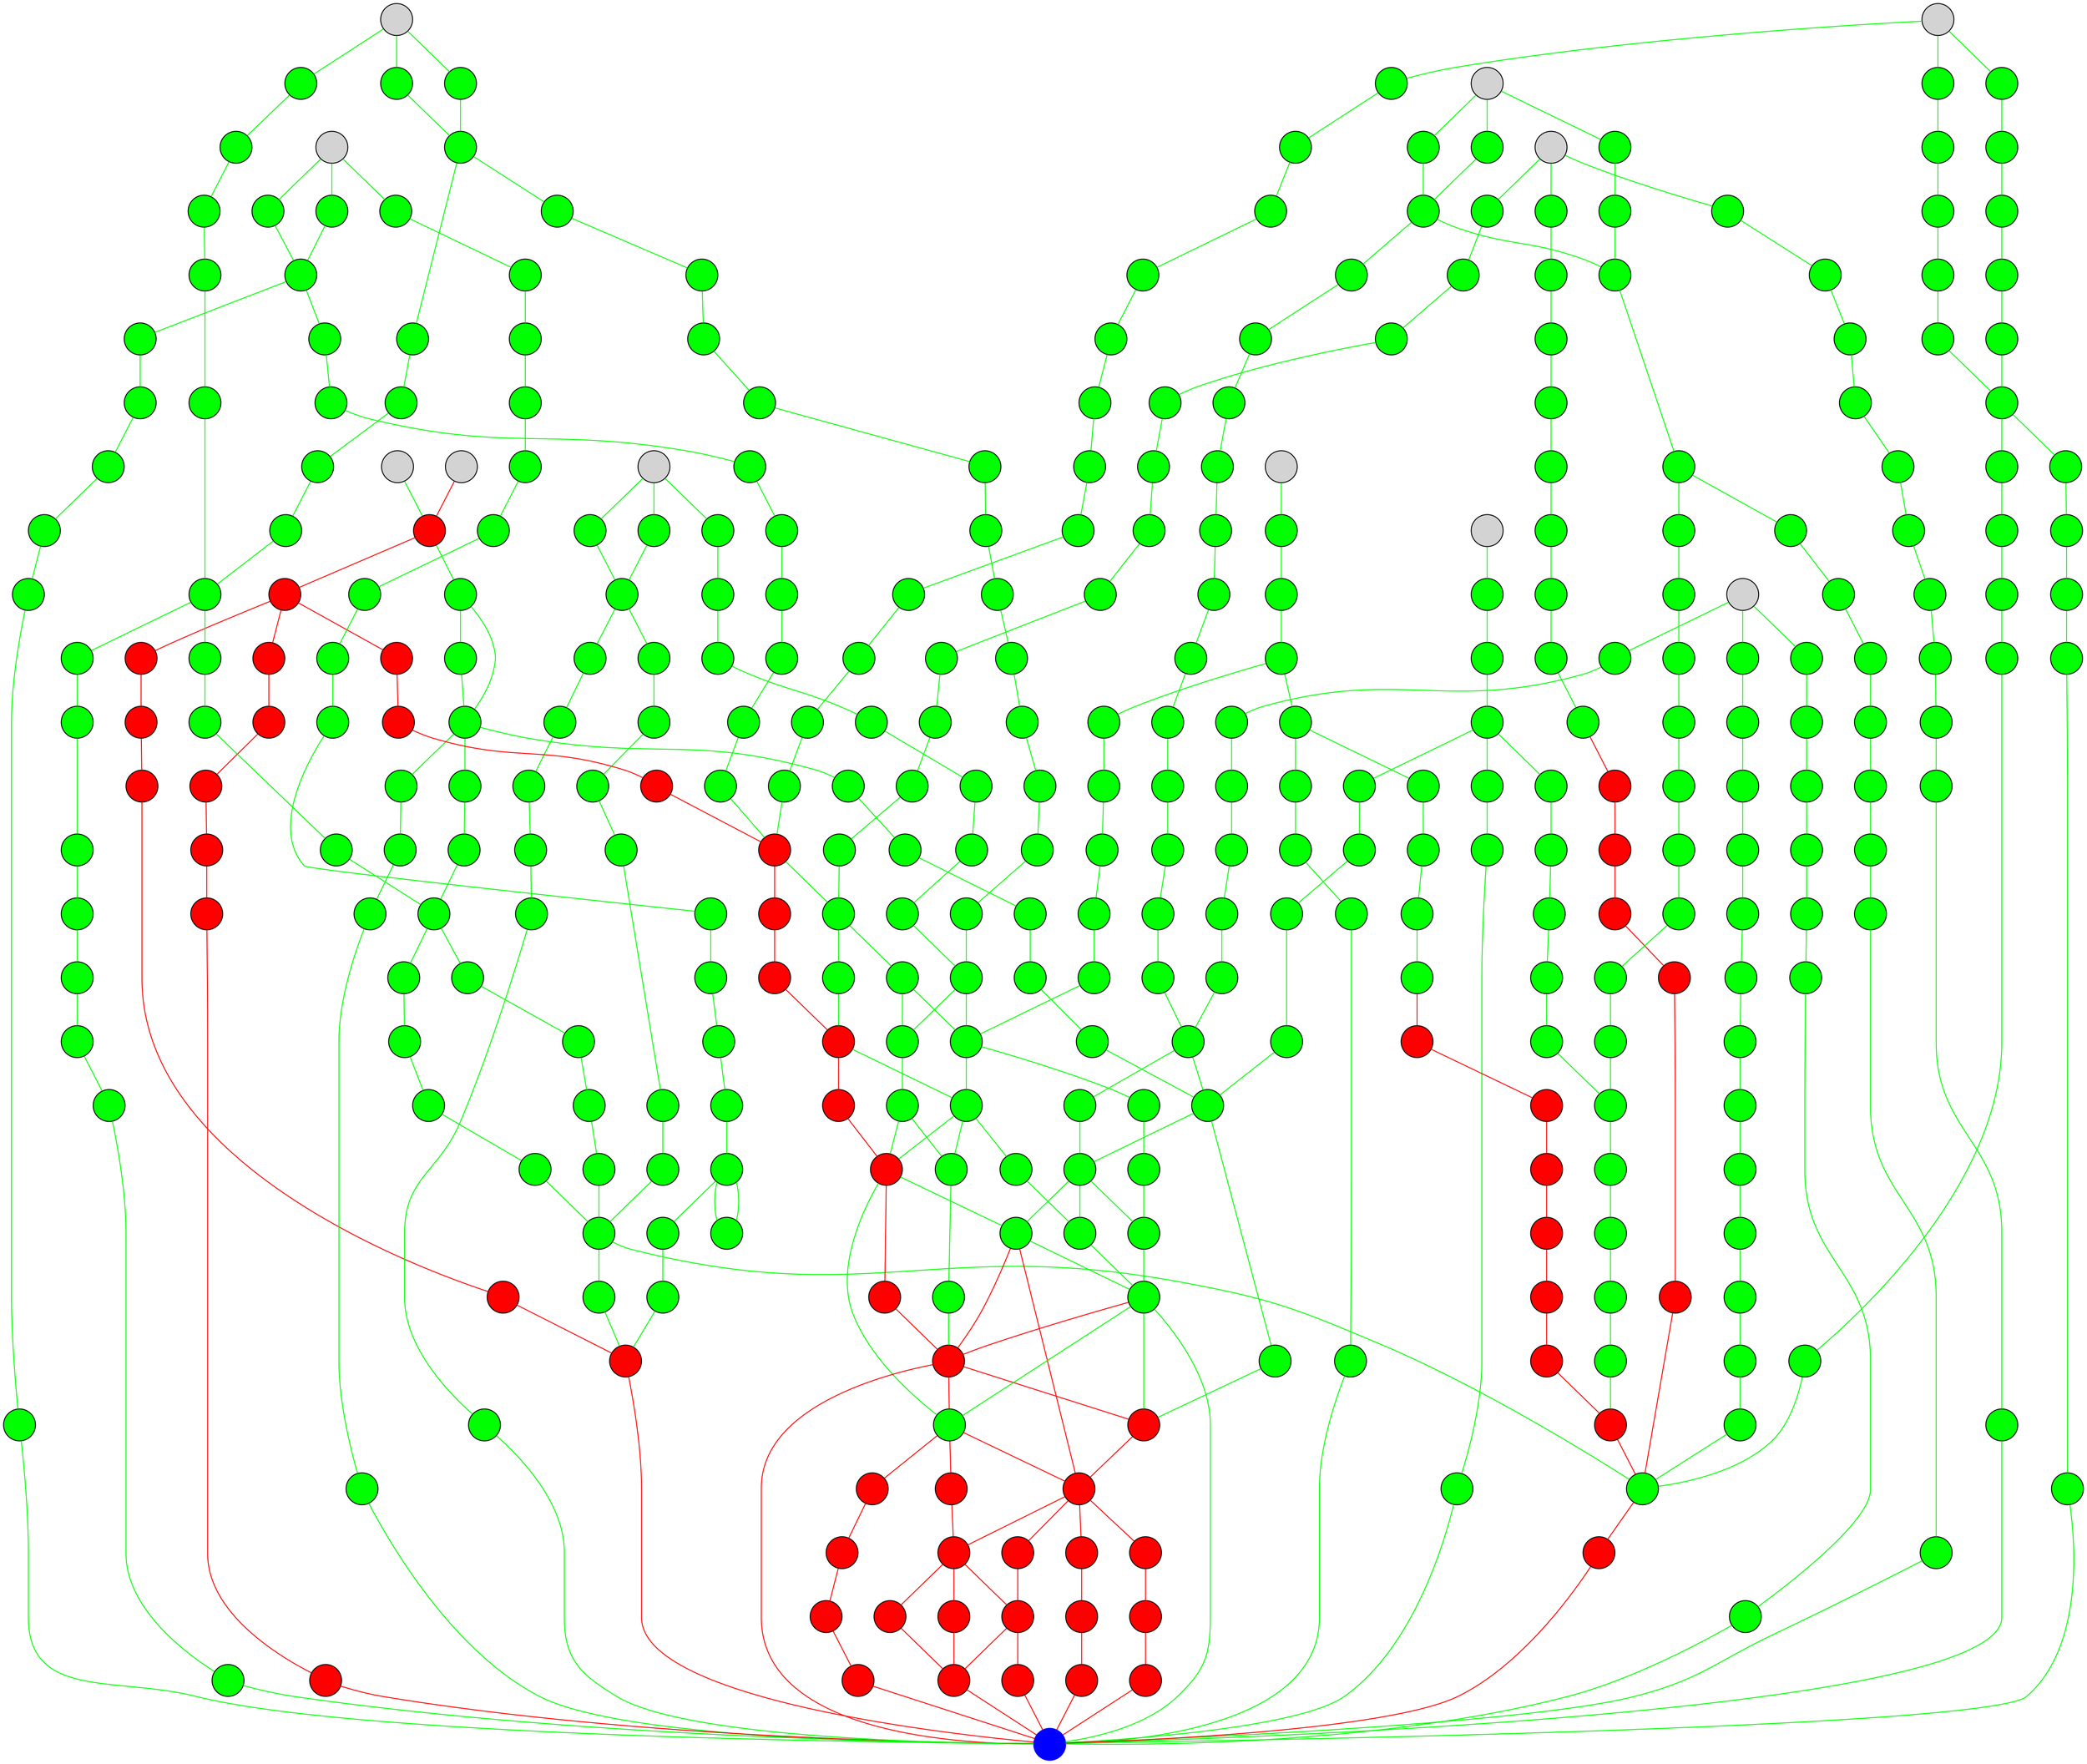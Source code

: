 // A sample graph
graph {
	graph [nodesep=0.5 overlap=true rank="same; karen; us-west-1; ian; ap-northeast-1; dynee; sa-east-1; us-east-1; eu-west-2; psanja; af-south-1; me-south-1;" ranksep=0.5 ratio=auto]
	karen [label="" shape=circle style=filled]
	"192.168.3.1" [label="" shape=circle style=filled fillcolor=green]
	karen -- "192.168.3.1" [color=green]
	"221.110.229.185" [label="" shape=circle style=filled fillcolor=green]
	"192.168.3.1" -- "221.110.229.185" [color=green]
	"221.110.229.229" [label="" shape=circle style=filled fillcolor=green]
	"221.110.229.185" -- "221.110.229.229" [color=green]
	"221.111.202.82" [label="" shape=circle style=filled fillcolor=green]
	"221.110.229.229" -- "221.111.202.82" [color=green]
	"129.134.55.155" [label="" shape=circle style=filled fillcolor=green]
	"221.111.202.82" -- "129.134.55.155" [color=green]
	"173.252.67.9" [label="" shape=circle style=filled fillcolor=green]
	"129.134.55.155" -- "173.252.67.9" [color=green]
	"60.248.34.85" [label="" shape=circle style=filled color=blue]
	"173.252.67.9" -- "60.248.34.85" [color=green]
	ian [label="" shape=circle style=filled]
	"192.168.0.1" [label="" shape=circle style=filled fillcolor=red]
	ian -- "192.168.0.1" [color=red]
	"10.53.36.85" [label="" shape=circle style=filled fillcolor=red]
	"192.168.0.1" -- "10.53.36.85" [color=red]
	"82.23.161.89" [label="" shape=circle style=filled fillcolor=red]
	"10.53.36.85" -- "82.23.161.89" [color=red]
	"62.252.192.246" [label="" shape=circle style=filled fillcolor=red]
	"82.23.161.89" -- "62.252.192.246" [color=red]
	"212.250.14.162" [label="" shape=circle style=filled fillcolor=red]
	"62.252.192.246" -- "212.250.14.162" [color=red]
	"209.85.255.23" [label="" shape=circle style=filled fillcolor=red]
	"212.250.14.162" -- "209.85.255.23" [color=red]
	"172.253.68.217" [label="" shape=circle style=filled fillcolor=red]
	"209.85.255.23" -- "172.253.68.217" [color=red]
	"172.253.68.217" -- "60.248.34.85" [color=red]
	"us-west-1" [label="" shape=circle style=filled]
	"100.65.10.33" [label="" shape=circle style=filled fillcolor=green]
	"us-west-1" -- "100.65.10.33" [color=green]
	"205.251.230.119" [label="" shape=circle style=filled fillcolor=green]
	"100.65.10.33" -- "205.251.230.119" [color=green]
	"54.240.242.53" [label="" shape=circle style=filled fillcolor=green]
	"205.251.230.119" -- "54.240.242.53" [color=green]
	"52.95.216.171" [label="" shape=circle style=filled fillcolor=green]
	"54.240.242.53" -- "52.95.216.171" [color=green]
	"173.252.64.206" [label="" shape=circle style=filled fillcolor=green]
	"52.95.216.171" -- "173.252.64.206" [color=green]
	"157.240.48.19" [label="" shape=circle style=filled fillcolor=green]
	"173.252.64.206" -- "157.240.48.19" [color=green]
	"173.252.67.147" [label="" shape=circle style=filled fillcolor=green]
	"157.240.48.19" -- "173.252.67.147" [color=green]
	"173.252.67.147" -- "60.248.34.85" [color=green]
	psanja [label="" shape=circle style=filled]
	"192.168.1.1" [label="" shape=circle style=filled fillcolor=green]
	psanja -- "192.168.1.1" [color=green]
	"90.191.176.3" [label="" shape=circle style=filled fillcolor=green]
	"192.168.1.1" -- "90.191.176.3" [color=green]
	"194.126.123.0" [label="" shape=circle style=filled fillcolor=green]
	"90.191.176.3" -- "194.126.123.0" [color=green]
	"62.115.34.133" [label="" shape=circle style=filled fillcolor=green]
	"194.126.123.0" -- "62.115.34.133" [color=green]
	"62.115.136.198" [label="" shape=circle style=filled fillcolor=green]
	"62.115.34.133" -- "62.115.136.198" [color=green]
	"62.115.144.115" [label="" shape=circle style=filled fillcolor=green]
	"62.115.136.198" -- "62.115.144.115" [color=green]
	"129.134.38.127" [label="" shape=circle style=filled fillcolor=green]
	"62.115.144.115" -- "129.134.38.127" [color=green]
	"173.252.67.35" [label="" shape=circle style=filled fillcolor=green]
	"129.134.38.127" -- "173.252.67.35" [color=green]
	"173.252.67.35" -- "60.248.34.85" [color=green]
	dynee [label="" shape=circle style=filled]
	dynee -- "192.168.0.1" [color=green]
	"10.246.250.62" [label="" shape=circle style=filled fillcolor=green]
	"192.168.0.1" -- "10.246.250.62" [color=green]
	"195.229.4.94" [label="" shape=circle style=filled fillcolor=green]
	"10.246.250.62" -- "195.229.4.94" [color=green]
	"195.229.3.87" [label="" shape=circle style=filled fillcolor=green]
	"195.229.4.94" -- "195.229.3.87" [color=green]
	"157.240.68.58" [label="" shape=circle style=filled fillcolor=green]
	"195.229.3.87" -- "157.240.68.58" [color=green]
	"129.134.36.119" [label="" shape=circle style=filled fillcolor=green]
	"157.240.68.58" -- "129.134.36.119" [color=green]
	"157.240.39.75" [label="" shape=circle style=filled fillcolor=green]
	"129.134.36.119" -- "157.240.39.75" [color=green]
	"157.240.39.75" -- "60.248.34.85" [color=green]
	"eu-west-2" [label="" shape=circle style=filled]
	"100.65.11.225" [label="" shape=circle style=filled fillcolor=green]
	"eu-west-2" -- "100.65.11.225" [color=green]
	"52.94.33.15" [label="" shape=circle style=filled fillcolor=green]
	"100.65.11.225" -- "52.94.33.15" [color=green]
	"52.94.33.170" [label="" shape=circle style=filled fillcolor=green]
	"52.94.33.15" -- "52.94.33.170" [color=green]
	"52.94.34.11" [label="" shape=circle style=filled fillcolor=green]
	"52.94.33.170" -- "52.94.34.11" [color=green]
	"157.240.67.92" [label="" shape=circle style=filled fillcolor=green]
	"52.94.34.11" -- "157.240.67.92" [color=green]
	"129.134.44.192" [label="" shape=circle style=filled fillcolor=green]
	"157.240.67.92" -- "129.134.44.192" [color=green]
	"129.134.54.189" [label="" shape=circle style=filled fillcolor=green]
	"129.134.44.192" -- "129.134.54.189" [color=green]
	"173.252.67.227" [label="" shape=circle style=filled fillcolor=green]
	"129.134.54.189" -- "173.252.67.227" [color=green]
	"173.252.67.227" -- "60.248.34.85" [color=green]
	ian [label="" shape=circle style=filled]
	"62.252.128.137" [label="" shape=circle style=filled fillcolor=red]
	"10.53.36.85" -- "62.252.128.137" [color=red]
	"212.43.163.198" [label="" shape=circle style=filled fillcolor=red]
	"62.252.128.137" -- "212.43.163.198" [color=red]
	"213.104.85.238" [label="" shape=circle style=filled fillcolor=red]
	"212.43.163.198" -- "213.104.85.238" [color=red]
	"129.134.44.208" [label="" shape=circle style=filled fillcolor=red]
	"213.104.85.238" -- "129.134.44.208" [color=red]
	"129.134.45.49" [label="" shape=circle style=filled fillcolor=red]
	"129.134.44.208" -- "129.134.45.49" [color=red]
	"173.252.67.165" [label="" shape=circle style=filled fillcolor=red]
	"129.134.45.49" -- "173.252.67.165" [color=red]
	"173.252.67.165" -- "60.248.34.85" [color=red]
	"us-east-1" [label="" shape=circle style=filled]
	"100.65.10.11" [label="" shape=circle style=filled fillcolor=green]
	"us-east-1" -- "100.65.10.11" [color=green]
	"52.93.28.175" [label="" shape=circle style=filled fillcolor=green]
	"100.65.10.11" -- "52.93.28.175" [color=green]
	"100.100.28.40" [label="" shape=circle style=filled fillcolor=green]
	"52.93.28.175" -- "100.100.28.40" [color=green]
	"100.95.7.33" [label="" shape=circle style=filled fillcolor=green]
	"100.100.28.40" -- "100.95.7.33" [color=green]
	"100.100.4.32" [label="" shape=circle style=filled fillcolor=green]
	"100.95.7.33" -- "100.100.4.32" [color=green]
	"99.82.178.41" [label="" shape=circle style=filled fillcolor=green]
	"100.100.4.32" -- "99.82.178.41" [color=green]
	"157.240.43.127" [label="" shape=circle style=filled fillcolor=green]
	"99.82.178.41" -- "157.240.43.127" [color=green]
	"173.252.67.73" [label="" shape=circle style=filled fillcolor=green]
	"157.240.43.127" -- "173.252.67.73" [color=green]
	"173.252.67.73" -- "60.248.34.85" [color=green]
	"af-south-1" [label="" shape=circle style=filled]
	"100.65.0.161" [label="" shape=circle style=filled fillcolor=green]
	"af-south-1" -- "100.65.0.161" [color=green]
	"150.222.93.175" [label="" shape=circle style=filled fillcolor=green]
	"100.65.0.161" -- "150.222.93.175" [color=green]
	"150.222.92.96" [label="" shape=circle style=filled fillcolor=green]
	"150.222.93.175" -- "150.222.92.96" [color=green]
	"150.222.92.89" [label="" shape=circle style=filled fillcolor=green]
	"150.222.92.96" -- "150.222.92.89" [color=green]
	"100.91.225.244" [label="" shape=circle style=filled fillcolor=green]
	"150.222.92.89" -- "100.91.225.244" [color=green]
	"52.93.134.183" [label="" shape=circle style=filled fillcolor=green]
	"100.91.225.244" -- "52.93.134.183" [color=green]
	"52.93.56.32" [label="" shape=circle style=filled fillcolor=green]
	"52.93.134.183" -- "52.93.56.32" [color=green]
	"150.222.134.60" [label="" shape=circle style=filled fillcolor=green]
	"52.93.56.32" -- "150.222.134.60" [color=green]
	"99.83.66.135" [label="" shape=circle style=filled fillcolor=green]
	"150.222.134.60" -- "99.83.66.135" [color=green]
	"129.134.39.105" [label="" shape=circle style=filled fillcolor=green]
	"99.83.66.135" -- "129.134.39.105" [color=green]
	"173.252.67.11" [label="" shape=circle style=filled fillcolor=green]
	"129.134.39.105" -- "173.252.67.11" [color=green]
	"173.252.67.11" -- "60.248.34.85" [color=green]
	"sa-east-1" [label="" shape=circle style=filled]
	"244.0.5.72" [label="" shape=circle style=filled fillcolor=green]
	"sa-east-1" -- "244.0.5.72" [color=green]
	"240.0.76.0" [label="" shape=circle style=filled fillcolor=green]
	"244.0.5.72" -- "240.0.76.0" [color=green]
	"240.0.76.30" [label="" shape=circle style=filled fillcolor=green]
	"240.0.76.0" -- "240.0.76.30" [color=green]
	"242.1.58.129" [label="" shape=circle style=filled fillcolor=green]
	"240.0.76.30" -- "242.1.58.129" [color=green]
	"177.72.240.152" [label="" shape=circle style=filled fillcolor=green]
	"242.1.58.129" -- "177.72.240.152" [color=green]
	"54.240.244.152" [label="" shape=circle style=filled fillcolor=green]
	"177.72.240.152" -- "54.240.244.152" [color=green]
	"54.240.244.147" [label="" shape=circle style=filled fillcolor=green]
	"54.240.244.152" -- "54.240.244.147" [color=green]
	"157.240.67.120" [label="" shape=circle style=filled fillcolor=green]
	"54.240.244.147" -- "157.240.67.120" [color=green]
	"204.15.20.108" [label="" shape=circle style=filled fillcolor=green]
	"157.240.67.120" -- "204.15.20.108" [color=green]
	"129.134.33.31" [label="" shape=circle style=filled fillcolor=green]
	"204.15.20.108" -- "129.134.33.31" [color=green]
	"157.240.36.45" [label="" shape=circle style=filled fillcolor=green]
	"129.134.33.31" -- "157.240.36.45" [color=green]
	"157.240.36.45" -- "60.248.34.85" [color=green]
	"us-east-1" [label="" shape=circle style=filled]
	"100.65.15.193" [label="" shape=circle style=filled fillcolor=green]
	"us-east-1" -- "100.65.15.193" [color=green]
	"100.65.15.193" -- "52.93.28.175" [color=green]
	"100.100.2.36" [label="" shape=circle style=filled fillcolor=green]
	"52.93.28.175" -- "100.100.2.36" [color=green]
	"99.82.181.23" [label="" shape=circle style=filled fillcolor=green]
	"100.100.2.36" -- "99.82.181.23" [color=green]
	"108.170.246.66" [label="" shape=circle style=filled fillcolor=green]
	"99.82.181.23" -- "108.170.246.66" [color=green]
	"216.239.47.127" [label="" shape=circle style=filled fillcolor=green]
	"108.170.246.66" -- "216.239.47.127" [color=green]
	"172.253.74.193" [label="" shape=circle style=filled fillcolor=green]
	"216.239.47.127" -- "172.253.74.193" [color=green]
	"142.250.59.185" [label="" shape=circle style=filled fillcolor=green]
	"172.253.74.193" -- "142.250.59.185" [color=green]
	"209.85.241.210" [label="" shape=circle style=filled fillcolor=green]
	"142.250.59.185" -- "209.85.241.210" [color=green]
	"74.125.242.65" [label="" shape=circle style=filled fillcolor=green]
	"209.85.241.210" -- "74.125.242.65" [color=green]
	"74.125.242.65" -- "172.253.68.217" [color=green]
	"ap-northeast-1" [label="" shape=circle style=filled]
	"100.65.11.1" [label="" shape=circle style=filled fillcolor=green]
	"ap-northeast-1" -- "100.65.11.1" [color=green]
	"52.93.73.231" [label="" shape=circle style=filled fillcolor=green]
	"100.65.11.1" -- "52.93.73.231" [color=green]
	"52.93.72.203" [label="" shape=circle style=filled fillcolor=green]
	"52.93.73.231" -- "52.93.72.203" [color=green]
	"52.93.72.90" [label="" shape=circle style=filled fillcolor=green]
	"52.93.72.203" -- "52.93.72.90" [color=green]
	"100.91.137.0" [label="" shape=circle style=filled fillcolor=green]
	"52.93.72.90" -- "100.91.137.0" [color=green]
	"100.91.3.129" [label="" shape=circle style=filled fillcolor=green]
	"100.91.137.0" -- "100.91.3.129" [color=green]
	"100.91.135.3" [label="" shape=circle style=filled fillcolor=green]
	"100.91.3.129" -- "100.91.135.3" [color=green]
	"52.93.66.110" [label="" shape=circle style=filled fillcolor=green]
	"100.91.135.3" -- "52.93.66.110" [color=green]
	"52.93.66.105" [label="" shape=circle style=filled fillcolor=green]
	"52.93.66.110" -- "52.93.66.105" [color=green]
	"157.240.75.164" [label="" shape=circle style=filled fillcolor=green]
	"52.93.66.105" -- "157.240.75.164" [color=green]
	"129.134.43.123" [label="" shape=circle style=filled fillcolor=green]
	"157.240.75.164" -- "129.134.43.123" [color=green]
	"157.240.38.95" [label="" shape=circle style=filled fillcolor=green]
	"129.134.43.123" -- "157.240.38.95" [color=green]
	"157.240.38.95" -- "60.248.34.85" [color=green]
	ian [label="" shape=circle style=filled]
	"82.23.161.97" [label="" shape=circle style=filled fillcolor=red]
	"10.53.36.85" -- "82.23.161.97" [color=red]
	"212.250.25.62" [label="" shape=circle style=filled fillcolor=red]
	"82.23.161.97" -- "212.250.25.62" [color=red]
	"195.66.224.129" [label="" shape=circle style=filled fillcolor=red]
	"212.250.25.62" -- "195.66.224.129" [color=red]
	"216.115.100.26" [label="" shape=circle style=filled fillcolor=red]
	"195.66.224.129" -- "216.115.100.26" [color=red]
	"209.191.64.0" [label="" shape=circle style=filled fillcolor=red]
	"216.115.100.26" -- "209.191.64.0" [color=red]
	"209.191.64.39" [label="" shape=circle style=filled fillcolor=red]
	"209.191.64.0" -- "209.191.64.39" [color=red]
	"209.191.64.218" [label="" shape=circle style=filled fillcolor=red]
	"209.191.64.39" -- "209.191.64.218" [color=red]
	"216.115.105.181" [label="" shape=circle style=filled fillcolor=red]
	"209.191.64.218" -- "216.115.105.181" [color=red]
	"98.138.97.73" [label="" shape=circle style=filled fillcolor=red]
	"216.115.105.181" -- "98.138.97.73" [color=red]
	"98.138.51.1" [label="" shape=circle style=filled fillcolor=red]
	"98.138.97.73" -- "98.138.51.1" [color=red]
	"98.138.97.157" [label="" shape=circle style=filled fillcolor=red]
	"98.138.51.1" -- "98.138.97.157" [color=red]
	"98.138.97.157" -- "60.248.34.85" [color=red]
	karen [label="" shape=circle style=filled]
	"206.72.210.195" [label="" shape=circle style=filled fillcolor=green]
	"221.110.229.229" -- "206.72.210.195" [color=green]
	"216.115.107.150" [label="" shape=circle style=filled fillcolor=green]
	"206.72.210.195" -- "216.115.107.150" [color=green]
	"216.115.96.113" [label="" shape=circle style=filled fillcolor=green]
	"216.115.107.150" -- "216.115.96.113" [color=green]
	"216.115.96.70" [label="" shape=circle style=filled fillcolor=green]
	"216.115.96.113" -- "216.115.96.70" [color=green]
	"216.115.105.31" [label="" shape=circle style=filled fillcolor=green]
	"216.115.96.70" -- "216.115.105.31" [color=green]
	"98.138.97.65" [label="" shape=circle style=filled fillcolor=green]
	"216.115.105.31" -- "98.138.97.65" [color=green]
	"98.138.51.6" [label="" shape=circle style=filled fillcolor=green]
	"98.138.97.65" -- "98.138.51.6" [color=green]
	"98.138.97.156" [label="" shape=circle style=filled fillcolor=green]
	"98.138.51.6" -- "98.138.97.156" [color=green]
	"98.138.97.156" -- "60.248.34.85" [color=green]
	psanja [label="" shape=circle style=filled]
	"213.248.99.34" [label="" shape=circle style=filled fillcolor=green]
	"194.126.123.0" -- "213.248.99.34" [color=green]
	"213.155.134.118" [label="" shape=circle style=filled fillcolor=green]
	"213.248.99.34" -- "213.155.134.118" [color=green]
	"62.115.122.161" [label="" shape=circle style=filled fillcolor=green]
	"213.155.134.118" -- "62.115.122.161" [color=green]
	"80.91.246.162" [label="" shape=circle style=filled fillcolor=green]
	"62.115.122.161" -- "80.91.246.162" [color=green]
	"62.115.61.126" [label="" shape=circle style=filled fillcolor=green]
	"80.91.246.162" -- "62.115.61.126" [color=green]
	"209.191.64.212" [label="" shape=circle style=filled fillcolor=green]
	"62.115.61.126" -- "209.191.64.212" [color=green]
	"216.115.105.25" [label="" shape=circle style=filled fillcolor=green]
	"209.191.64.212" -- "216.115.105.25" [color=green]
	"98.138.97.61" [label="" shape=circle style=filled fillcolor=green]
	"216.115.105.25" -- "98.138.97.61" [color=green]
	"98.138.51.3" [label="" shape=circle style=filled fillcolor=green]
	"98.138.97.61" -- "98.138.51.3" [color=green]
	"98.138.51.3" -- "98.138.97.156" [color=green]
	"af-south-1" [label="" shape=circle style=filled]
	"100.65.0.97" [label="" shape=circle style=filled fillcolor=green]
	"af-south-1" -- "100.65.0.97" [color=green]
	"150.222.93.179" [label="" shape=circle style=filled fillcolor=green]
	"100.65.0.97" -- "150.222.93.179" [color=green]
	"150.222.93.44" [label="" shape=circle style=filled fillcolor=green]
	"150.222.93.179" -- "150.222.93.44" [color=green]
	"150.222.93.41" [label="" shape=circle style=filled fillcolor=green]
	"150.222.93.44" -- "150.222.93.41" [color=green]
	"100.91.225.240" [label="" shape=circle style=filled fillcolor=green]
	"150.222.93.41" -- "100.91.225.240" [color=green]
	"100.91.225.240" -- "52.93.134.183" [color=green]
	"52.93.56.96" [label="" shape=circle style=filled fillcolor=green]
	"52.93.134.183" -- "52.93.56.96" [color=green]
	"52.93.56.91" [label="" shape=circle style=filled fillcolor=green]
	"52.93.56.96" -- "52.93.56.91" [color=green]
	"99.82.182.31" [label="" shape=circle style=filled fillcolor=green]
	"52.93.56.91" -- "99.82.182.31" [color=green]
	"74.125.245.212" [label="" shape=circle style=filled fillcolor=green]
	"99.82.182.31" -- "74.125.245.212" [color=green]
	"108.170.227.219" [label="" shape=circle style=filled fillcolor=green]
	"74.125.245.212" -- "108.170.227.219" [color=green]
	"74.125.242.97" [label="" shape=circle style=filled fillcolor=green]
	"108.170.227.219" -- "74.125.242.97" [color=green]
	"172.253.68.219" [label="" shape=circle style=filled fillcolor=red]
	"74.125.242.97" -- "172.253.68.219" [color=red]
	"172.253.68.219" -- "60.248.34.85" [color=red]
	"me-south-1" [label="" shape=circle style=filled]
	"100.65.0.129" [label="" shape=circle style=filled fillcolor=green]
	"me-south-1" -- "100.65.0.129" [color=green]
	"52.93.227.49" [label="" shape=circle style=filled fillcolor=green]
	"100.65.0.129" -- "52.93.227.49" [color=green]
	"52.93.224.252" [label="" shape=circle style=filled fillcolor=green]
	"52.93.227.49" -- "52.93.224.252" [color=green]
	"52.93.224.245" [label="" shape=circle style=filled fillcolor=green]
	"52.93.224.252" -- "52.93.224.245" [color=green]
	"100.91.194.218" [label="" shape=circle style=filled fillcolor=green]
	"52.93.224.245" -- "100.91.194.218" [color=green]
	"100.91.200.64" [label="" shape=circle style=filled fillcolor=green]
	"100.91.194.218" -- "100.91.200.64" [color=green]
	"52.93.133.157" [label="" shape=circle style=filled fillcolor=green]
	"100.91.200.64" -- "52.93.133.157" [color=green]
	"52.93.69.158" [label="" shape=circle style=filled fillcolor=green]
	"52.93.133.157" -- "52.93.69.158" [color=green]
	"54.239.46.112" [label="" shape=circle style=filled fillcolor=green]
	"52.93.69.158" -- "54.239.46.112" [color=green]
	"100.92.58.65" [label="" shape=circle style=filled fillcolor=green]
	"54.239.46.112" -- "100.92.58.65" [color=green]
	"52.95.66.166" [label="" shape=circle style=filled fillcolor=green]
	"100.92.58.65" -- "52.95.66.166" [color=green]
	"52.95.66.157" [label="" shape=circle style=filled fillcolor=green]
	"52.95.66.166" -- "52.95.66.157" [color=green]
	"103.27.170.157" [label="" shape=circle style=filled fillcolor=green]
	"52.95.66.157" -- "103.27.170.157" [color=green]
	"157.240.44.31" [label="" shape=circle style=filled fillcolor=green]
	"103.27.170.157" -- "157.240.44.31" [color=green]
	"157.240.38.249" [label="" shape=circle style=filled fillcolor=green]
	"157.240.44.31" -- "157.240.38.249" [color=green]
	"157.240.38.249" -- "60.248.34.85" [color=green]
	"us-west-1" [label="" shape=circle style=filled]
	"100.65.10.193" [label="" shape=circle style=filled fillcolor=green]
	"us-west-1" -- "100.65.10.193" [color=green]
	"52.93.47.93" [label="" shape=circle style=filled fillcolor=green]
	"100.65.10.193" -- "52.93.47.93" [color=green]
	"54.240.242.42" [label="" shape=circle style=filled fillcolor=green]
	"52.93.47.93" -- "54.240.242.42" [color=green]
	"52.93.141.18" [label="" shape=circle style=filled fillcolor=green]
	"54.240.242.42" -- "52.93.141.18" [color=green]
	"74.125.51.220" [label="" shape=circle style=filled fillcolor=green]
	"52.93.141.18" -- "74.125.51.220" [color=green]
	"108.170.243.13" [label="" shape=circle style=filled fillcolor=green]
	"74.125.51.220" -- "108.170.243.13" [color=green]
	"74.125.253.151" [label="" shape=circle style=filled fillcolor=green]
	"108.170.243.13" -- "74.125.253.151" [color=green]
	"142.250.237.176" [label="" shape=circle style=filled fillcolor=green]
	"74.125.253.151" -- "142.250.237.176" [color=green]
	"142.250.235.184" [label="" shape=circle style=filled fillcolor=green]
	"142.250.237.176" -- "142.250.235.184" [color=green]
	"209.85.247.4" [label="" shape=circle style=filled fillcolor=green]
	"142.250.235.184" -- "209.85.247.4" [color=green]
	"216.239.59.1" [label="" shape=circle style=filled fillcolor=green]
	"209.85.247.4" -- "216.239.59.1" [color=green]
	"172.253.65.167" [label="" shape=circle style=filled fillcolor=green]
	"216.239.59.1" -- "172.253.65.167" [color=green]
	"216.239.58.130" [label="" shape=circle style=filled fillcolor=green]
	"172.253.65.167" -- "216.239.58.130" [color=green]
	"216.239.58.130" -- "74.125.242.97" [color=green]
	psanja [label="" shape=circle style=filled]
	"62.115.134.218" [label="" shape=circle style=filled fillcolor=green]
	"62.115.34.133" -- "62.115.134.218" [color=green]
	"62.115.142.219" [label="" shape=circle style=filled fillcolor=green]
	"62.115.134.218" -- "62.115.142.219" [color=green]
	"74.125.32.56" [label="" shape=circle style=filled fillcolor=green]
	"62.115.142.219" -- "74.125.32.56" [color=green]
	"108.170.254.49" [label="" shape=circle style=filled fillcolor=green]
	"74.125.32.56" -- "108.170.254.49" [color=green]
	"108.170.254.54" [label="" shape=circle style=filled fillcolor=red]
	"108.170.254.49" -- "108.170.254.54" [color=red]
	"142.250.235.221" [label="" shape=circle style=filled fillcolor=red]
	"108.170.254.54" -- "142.250.235.221" [color=red]
	"172.253.70.71" [label="" shape=circle style=filled fillcolor=red]
	"142.250.235.221" -- "172.253.70.71" [color=red]
	"142.250.238.154" [label="" shape=circle style=filled fillcolor=red]
	"172.253.70.71" -- "142.250.238.154" [color=red]
	"108.170.232.73" [label="" shape=circle style=filled fillcolor=red]
	"142.250.238.154" -- "108.170.232.73" [color=red]
	"209.85.142.167" [label="" shape=circle style=filled fillcolor=red]
	"108.170.232.73" -- "209.85.142.167" [color=red]
	"209.85.250.184" [label="" shape=circle style=filled fillcolor=red]
	"209.85.142.167" -- "209.85.250.184" [color=red]
	"209.85.250.184" -- "74.125.242.97" [color=red]
	dynee [label="" shape=circle style=filled]
	"10.29.128.5" [label="" shape=circle style=filled fillcolor=green]
	"10.246.250.62" -- "10.29.128.5" [color=green]
	"10.29.128.5" -- "195.229.4.94" [color=green]
	"195.229.4.55" [label="" shape=circle style=filled fillcolor=green]
	"195.229.4.94" -- "195.229.4.55" [color=green]
	"172.253.51.205" [label="" shape=circle style=filled fillcolor=green]
	"195.229.4.55" -- "172.253.51.205" [color=green]
	"108.170.247.24" [label="" shape=circle style=filled fillcolor=green]
	"172.253.51.205" -- "108.170.247.24" [color=green]
	"209.85.240.55" [label="" shape=circle style=filled fillcolor=green]
	"108.170.247.24" -- "209.85.240.55" [color=green]
	"108.170.234.157" [label="" shape=circle style=filled fillcolor=green]
	"209.85.240.55" -- "108.170.234.157" [color=green]
	"172.253.71.229" [label="" shape=circle style=filled fillcolor=green]
	"108.170.234.157" -- "172.253.71.229" [color=green]
	"108.170.235.172" [label="" shape=circle style=filled fillcolor=green]
	"172.253.71.229" -- "108.170.235.172" [color=green]
	"108.170.235.172" -- "209.85.241.210" [color=green]
	"209.85.241.210" -- "74.125.242.97" [color=green]
	dynee [label="" shape=circle style=filled]
	"195.229.2.145" [label="" shape=circle style=filled fillcolor=green]
	"195.229.4.94" -- "195.229.2.145" [color=green]
	"206.82.104.49" [label="" shape=circle style=filled fillcolor=green]
	"195.229.2.145" -- "206.82.104.49" [color=green]
	"216.115.110.237" [label="" shape=circle style=filled fillcolor=green]
	"206.82.104.49" -- "216.115.110.237" [color=green]
	"216.115.101.145" [label="" shape=circle style=filled fillcolor=green]
	"216.115.110.237" -- "216.115.101.145" [color=green]
	"216.115.100.10" [label="" shape=circle style=filled fillcolor=green]
	"216.115.101.145" -- "216.115.100.10" [color=green]
	"216.115.100.10" -- "216.115.105.31" [color=green]
	"98.138.51.7" [label="" shape=circle style=filled fillcolor=green]
	"98.138.97.65" -- "98.138.51.7" [color=green]
	"98.138.51.7" -- "98.138.97.156" [color=green]
	"us-west-1" [label="" shape=circle style=filled]
	"100.65.11.97" [label="" shape=circle style=filled fillcolor=green]
	"us-west-1" -- "100.65.11.97" [color=green]
	"52.93.47.99" [label="" shape=circle style=filled fillcolor=green]
	"100.65.11.97" -- "52.93.47.99" [color=green]
	"54.240.242.122" [label="" shape=circle style=filled fillcolor=green]
	"52.93.47.99" -- "54.240.242.122" [color=green]
	"52.93.70.203" [label="" shape=circle style=filled fillcolor=green]
	"54.240.242.122" -- "52.93.70.203" [color=green]
	"206.223.116.150" [label="" shape=circle style=filled fillcolor=green]
	"52.93.70.203" -- "206.223.116.150" [color=green]
	"216.115.101.148" [label="" shape=circle style=filled fillcolor=green]
	"206.223.116.150" -- "216.115.101.148" [color=green]
	"216.115.104.116" [label="" shape=circle style=filled fillcolor=green]
	"216.115.101.148" -- "216.115.104.116" [color=green]
	"216.115.105.29" [label="" shape=circle style=filled fillcolor=green]
	"216.115.104.116" -- "216.115.105.29" [color=green]
	"216.115.105.29" -- "98.138.97.65" [color=green]
	"98.138.97.65" -- "98.138.51.3" [color=green]
	"98.138.97.156" -- "98.138.97.157" [color=red]
	"98.138.51.4" [label="" shape=circle style=filled fillcolor=red]
	"98.138.97.157" -- "98.138.51.4" [color=red]
	"216.252.120.3" [label="" shape=circle style=filled fillcolor=red]
	"98.138.51.4" -- "216.252.120.3" [color=red]
	"216.252.122.81" [label="" shape=circle style=filled fillcolor=red]
	"216.252.120.3" -- "216.252.122.81" [color=red]
	"216.252.122.74" [label="" shape=circle style=filled fillcolor=red]
	"216.252.122.81" -- "216.252.122.74" [color=red]
	"216.252.122.101" [label="" shape=circle style=filled fillcolor=red]
	"216.252.122.74" -- "216.252.122.101" [color=red]
	"216.252.122.101" -- "60.248.34.85" [color=red]
	"sa-east-1" [label="" shape=circle style=filled]
	"244.0.5.71" [label="" shape=circle style=filled fillcolor=green]
	"sa-east-1" -- "244.0.5.71" [color=green]
	"240.0.76.3" [label="" shape=circle style=filled fillcolor=green]
	"244.0.5.71" -- "240.0.76.3" [color=green]
	"240.0.76.21" [label="" shape=circle style=filled fillcolor=green]
	"240.0.76.3" -- "240.0.76.21" [color=green]
	"242.1.59.177" [label="" shape=circle style=filled fillcolor=green]
	"240.0.76.21" -- "242.1.59.177" [color=green]
	"54.240.244.73" [label="" shape=circle style=filled fillcolor=green]
	"242.1.59.177" -- "54.240.244.73" [color=green]
	"54.240.244.232" [label="" shape=circle style=filled fillcolor=green]
	"54.240.244.73" -- "54.240.244.232" [color=green]
	"54.240.244.227" [label="" shape=circle style=filled fillcolor=green]
	"54.240.244.232" -- "54.240.244.227" [color=green]
	"52.95.216.155" [label="" shape=circle style=filled fillcolor=green]
	"54.240.244.227" -- "52.95.216.155" [color=green]
	"74.125.243.65" [label="" shape=circle style=filled fillcolor=green]
	"52.95.216.155" -- "74.125.243.65" [color=green]
	"74.125.243.67" [label="" shape=circle style=filled fillcolor=red]
	"74.125.243.65" -- "74.125.243.67" [color=red]
	"142.250.227.213" [label="" shape=circle style=filled fillcolor=red]
	"74.125.243.67" -- "142.250.227.213" [color=red]
	"209.85.254.251" [label="" shape=circle style=filled fillcolor=red]
	"142.250.227.213" -- "209.85.254.251" [color=red]
	"142.250.215.198" [label="" shape=circle style=filled fillcolor=red]
	"209.85.254.251" -- "142.250.215.198" [color=red]
	"216.239.59.4" [label="" shape=circle style=filled fillcolor=red]
	"142.250.215.198" -- "216.239.59.4" [color=red]
	"216.239.59.4" -- "74.125.242.97" [color=red]
	"me-south-1" [label="" shape=circle style=filled]
	"100.65.1.33" [label="" shape=circle style=filled fillcolor=green]
	"me-south-1" -- "100.65.1.33" [color=green]
	"52.93.227.75" [label="" shape=circle style=filled fillcolor=green]
	"100.65.1.33" -- "52.93.227.75" [color=green]
	"52.93.226.124" [label="" shape=circle style=filled fillcolor=green]
	"52.93.227.75" -- "52.93.226.124" [color=green]
	"52.93.226.115" [label="" shape=circle style=filled fillcolor=green]
	"52.93.226.124" -- "52.93.226.115" [color=green]
	"100.91.195.206" [label="" shape=circle style=filled fillcolor=green]
	"52.93.226.115" -- "100.91.195.206" [color=green]
	"100.91.195.206" -- "52.93.133.157" [color=green]
	"52.93.69.34" [label="" shape=circle style=filled fillcolor=green]
	"52.93.133.157" -- "52.93.69.34" [color=green]
	"52.93.69.25" [label="" shape=circle style=filled fillcolor=green]
	"52.93.69.34" -- "52.93.69.25" [color=green]
	"99.82.181.213" [label="" shape=circle style=filled fillcolor=green]
	"52.93.69.25" -- "99.82.181.213" [color=green]
	"99.82.181.213" -- "108.170.247.24" [color=green]
	"108.170.231.186" [label="" shape=circle style=filled fillcolor=green]
	"108.170.247.24" -- "108.170.231.186" [color=green]
	"172.253.51.215" [label="" shape=circle style=filled fillcolor=green]
	"108.170.231.186" -- "172.253.51.215" [color=green]
	"66.249.95.205" [label="" shape=circle style=filled fillcolor=green]
	"172.253.51.215" -- "66.249.95.205" [color=green]
	"216.239.35.201" [label="" shape=circle style=filled fillcolor=green]
	"66.249.95.205" -- "216.239.35.201" [color=green]
	"216.239.35.201" -- "209.85.241.210" [color=green]
	karen [label="" shape=circle style=filled]
	"209.85.149.253" [label="" shape=circle style=filled fillcolor=green]
	"221.110.229.229" -- "209.85.149.253" [color=green]
	"74.125.252.119" [label="" shape=circle style=filled fillcolor=green]
	"209.85.149.253" -- "74.125.252.119" [color=green]
	"108.170.242.98" [label="" shape=circle style=filled fillcolor=green]
	"74.125.252.119" -- "108.170.242.98" [color=green]
	"209.85.244.35" [label="" shape=circle style=filled fillcolor=green]
	"108.170.242.98" -- "209.85.244.35" [color=green]
	"142.250.226.150" [label="" shape=circle style=filled fillcolor=green]
	"209.85.244.35" -- "142.250.226.150" [color=green]
	"172.253.79.52" [label="" shape=circle style=filled fillcolor=green]
	"142.250.226.150" -- "172.253.79.52" [color=green]
	"108.170.227.202" [label="" shape=circle style=filled fillcolor=green]
	"172.253.79.52" -- "108.170.227.202" [color=green]
	"72.14.232.71" [label="" shape=circle style=filled fillcolor=green]
	"108.170.227.202" -- "72.14.232.71" [color=green]
	"216.239.58.255" [label="" shape=circle style=filled fillcolor=green]
	"72.14.232.71" -- "216.239.58.255" [color=green]
	"142.250.233.161" [label="" shape=circle style=filled fillcolor=green]
	"216.239.58.255" -- "142.250.233.161" [color=green]
	"142.250.233.161" -- "209.85.250.184" [color=green]
	"us-east-1" [label="" shape=circle style=filled]
	"244.0.4.89" [label="" shape=circle style=filled fillcolor=green]
	"us-east-1" -- "244.0.4.89" [color=green]
	"240.0.36.1" [label="" shape=circle style=filled fillcolor=green]
	"244.0.4.89" -- "240.0.36.1" [color=green]
	"240.0.36.26" [label="" shape=circle style=filled fillcolor=green]
	"240.0.36.1" -- "240.0.36.26" [color=green]
	"242.0.162.49" [label="" shape=circle style=filled fillcolor=green]
	"240.0.36.26" -- "242.0.162.49" [color=green]
	"52.93.28.159" [label="" shape=circle style=filled fillcolor=green]
	"242.0.162.49" -- "52.93.28.159" [color=green]
	"100.100.4.22" [label="" shape=circle style=filled fillcolor=green]
	"52.93.28.159" -- "100.100.4.22" [color=green]
	"206.126.236.16" [label="" shape=circle style=filled fillcolor=green]
	"100.100.4.22" -- "206.126.236.16" [color=green]
	"209.191.64.43" [label="" shape=circle style=filled fillcolor=green]
	"206.126.236.16" -- "209.191.64.43" [color=green]
	"209.191.64.43" -- "209.191.64.212" [color=green]
	"216.115.105.179" [label="" shape=circle style=filled fillcolor=green]
	"209.191.64.212" -- "216.115.105.179" [color=green]
	"98.138.97.71" [label="" shape=circle style=filled fillcolor=green]
	"216.115.105.179" -- "98.138.97.71" [color=green]
	"98.138.97.71" -- "98.138.51.7" [color=green]
	"216.252.122.18" [label="" shape=circle style=filled fillcolor=red]
	"216.252.120.3" -- "216.252.122.18" [color=red]
	"216.252.122.3" [label="" shape=circle style=filled fillcolor=red]
	"216.252.122.18" -- "216.252.122.3" [color=red]
	"216.252.122.20" [label="" shape=circle style=filled fillcolor=red]
	"216.252.122.3" -- "216.252.122.20" [color=red]
	"216.252.122.20" -- "60.248.34.85" [color=red]
	"eu-west-2" [label="" shape=circle style=filled]
	"100.65.8.33" [label="" shape=circle style=filled fillcolor=green]
	"eu-west-2" -- "100.65.8.33" [color=green]
	"52.94.33.5" [label="" shape=circle style=filled fillcolor=green]
	"100.65.8.33" -- "52.94.33.5" [color=green]
	"52.94.33.114" [label="" shape=circle style=filled fillcolor=green]
	"52.94.33.5" -- "52.94.33.114" [color=green]
	"54.239.101.19" [label="" shape=circle style=filled fillcolor=green]
	"52.94.33.114" -- "54.239.101.19" [color=green]
	"100.91.11.2" [label="" shape=circle style=filled fillcolor=green]
	"54.239.101.19" -- "100.91.11.2" [color=green]
	"100.91.210.0" [label="" shape=circle style=filled fillcolor=green]
	"100.91.11.2" -- "100.91.210.0" [color=green]
	"100.91.203.96" [label="" shape=circle style=filled fillcolor=green]
	"100.91.210.0" -- "100.91.203.96" [color=green]
	"100.91.203.109" [label="" shape=circle style=filled fillcolor=green]
	"100.91.203.96" -- "100.91.203.109" [color=green]
	"100.91.201.108" [label="" shape=circle style=filled fillcolor=green]
	"100.91.203.109" -- "100.91.201.108" [color=green]
	"100.91.201.107" [label="" shape=circle style=filled fillcolor=green]
	"100.91.201.108" -- "100.91.201.107" [color=green]
	"100.91.209.33" [label="" shape=circle style=filled fillcolor=green]
	"100.91.201.107" -- "100.91.209.33" [color=green]
	"100.100.6.119" [label="" shape=circle style=filled fillcolor=green]
	"100.91.209.33" -- "100.100.6.119" [color=green]
	"100.100.76.134" [label="" shape=circle style=filled fillcolor=green]
	"100.100.6.119" -- "100.100.76.134" [color=green]
	"100.100.76.131" [label="" shape=circle style=filled fillcolor=green]
	"100.100.76.134" -- "100.100.76.131" [color=green]
	"100.100.2.22" [label="" shape=circle style=filled fillcolor=green]
	"100.100.76.131" -- "100.100.2.22" [color=green]
	"100.100.2.22" -- "100.100.76.131" [color=green]
	"99.82.181.135" [label="" shape=circle style=filled fillcolor=green]
	"100.100.76.131" -- "99.82.181.135" [color=green]
	"216.239.40.81" [label="" shape=circle style=filled fillcolor=green]
	"99.82.181.135" -- "216.239.40.81" [color=green]
	"216.239.40.81" -- "172.253.68.217" [color=green]
	"ap-northeast-1" [label="" shape=circle style=filled]
	"100.65.8.161" [label="" shape=circle style=filled fillcolor=green]
	"ap-northeast-1" -- "100.65.8.161" [color=green]
	"52.93.73.233" [label="" shape=circle style=filled fillcolor=green]
	"100.65.8.161" -- "52.93.73.233" [color=green]
	"52.93.73.233" -- "52.93.72.203" [color=green]
	"100.91.137.48" [label="" shape=circle style=filled fillcolor=green]
	"52.93.72.90" -- "100.91.137.48" [color=green]
	"100.91.3.182" [label="" shape=circle style=filled fillcolor=green]
	"100.91.137.48" -- "100.91.3.182" [color=green]
	"100.91.147.51" [label="" shape=circle style=filled fillcolor=green]
	"100.91.3.182" -- "100.91.147.51" [color=green]
	"52.95.30.25" [label="" shape=circle style=filled fillcolor=green]
	"100.91.147.51" -- "52.95.30.25" [color=green]
	"54.239.53.225" [label="" shape=circle style=filled fillcolor=green]
	"52.95.30.25" -- "54.239.53.225" [color=green]
	"72.14.220.244" [label="" shape=circle style=filled fillcolor=green]
	"54.239.53.225" -- "72.14.220.244" [color=green]
	"108.170.242.146" [label="" shape=circle style=filled fillcolor=green]
	"72.14.220.244" -- "108.170.242.146" [color=green]
	"142.250.212.149" [label="" shape=circle style=filled fillcolor=green]
	"108.170.242.146" -- "142.250.212.149" [color=green]
	"142.250.213.6" [label="" shape=circle style=filled fillcolor=green]
	"142.250.212.149" -- "142.250.213.6" [color=green]
	"142.250.213.6" -- "172.253.79.52" [color=green]
	"sa-east-1" [label="" shape=circle style=filled]
	"244.0.5.69" [label="" shape=circle style=filled fillcolor=green]
	"sa-east-1" -- "244.0.5.69" [color=green]
	"240.0.76.1" [label="" shape=circle style=filled fillcolor=green]
	"244.0.5.69" -- "240.0.76.1" [color=green]
	"240.0.76.23" [label="" shape=circle style=filled fillcolor=green]
	"240.0.76.1" -- "240.0.76.23" [color=green]
	"242.1.59.129" [label="" shape=circle style=filled fillcolor=green]
	"240.0.76.23" -- "242.1.59.129" [color=green]
	"177.72.240.118" [label="" shape=circle style=filled fillcolor=green]
	"242.1.59.129" -- "177.72.240.118" [color=green]
	"52.93.44.104" [label="" shape=circle style=filled fillcolor=green]
	"177.72.240.118" -- "52.93.44.104" [color=green]
	"52.93.146.164" [label="" shape=circle style=filled fillcolor=green]
	"52.93.44.104" -- "52.93.146.164" [color=green]
	"187.16.218.22" [label="" shape=circle style=filled fillcolor=green]
	"52.93.146.164" -- "187.16.218.22" [color=green]
	"209.191.80.33" [label="" shape=circle style=filled fillcolor=green]
	"187.16.218.22" -- "209.191.80.33" [color=green]
	"209.191.80.17" [label="" shape=circle style=filled fillcolor=green]
	"209.191.80.33" -- "209.191.80.17" [color=green]
	"200.152.164.1" [label="" shape=circle style=filled fillcolor=green]
	"209.191.80.17" -- "200.152.164.1" [color=green]
	"216.115.104.196" [label="" shape=circle style=filled fillcolor=green]
	"200.152.164.1" -- "216.115.104.196" [color=green]
	"209.191.64.50" [label="" shape=circle style=filled fillcolor=green]
	"216.115.104.196" -- "209.191.64.50" [color=green]
	"209.191.64.214" [label="" shape=circle style=filled fillcolor=green]
	"209.191.64.50" -- "209.191.64.214" [color=green]
	"216.115.105.183" [label="" shape=circle style=filled fillcolor=green]
	"209.191.64.214" -- "216.115.105.183" [color=green]
	"216.115.105.183" -- "98.138.97.73" [color=green]
	"98.138.51.5" [label="" shape=circle style=filled fillcolor=green]
	"98.138.97.73" -- "98.138.51.5" [color=green]
	"98.138.51.5" -- "98.138.97.156" [color=green]
	"98.138.97.157" -- "98.138.51.5" [color=red]
	"216.252.120.0" [label="" shape=circle style=filled fillcolor=red]
	"98.138.51.5" -- "216.252.120.0" [color=red]
	"216.252.122.16" [label="" shape=circle style=filled fillcolor=red]
	"216.252.120.0" -- "216.252.122.16" [color=red]
	"216.252.122.15" [label="" shape=circle style=filled fillcolor=red]
	"216.252.122.16" -- "216.252.122.15" [color=red]
	"216.252.122.37" [label="" shape=circle style=filled fillcolor=red]
	"216.252.122.15" -- "216.252.122.37" [color=red]
	"216.252.122.37" -- "60.248.34.85" [color=red]
	"eu-west-2" [label="" shape=circle style=filled]
	"100.65.9.97" [label="" shape=circle style=filled fillcolor=green]
	"eu-west-2" -- "100.65.9.97" [color=green]
	"100.65.9.97" -- "52.94.33.15" [color=green]
	"52.94.33.176" [label="" shape=circle style=filled fillcolor=green]
	"52.94.33.15" -- "52.94.33.176" [color=green]
	"150.222.65.47" [label="" shape=circle style=filled fillcolor=green]
	"52.94.33.176" -- "150.222.65.47" [color=green]
	"100.91.13.152" [label="" shape=circle style=filled fillcolor=green]
	"150.222.65.47" -- "100.91.13.152" [color=green]
	"52.93.135.28" [label="" shape=circle style=filled fillcolor=green]
	"100.91.13.152" -- "52.93.135.28" [color=green]
	"54.239.100.82" [label="" shape=circle style=filled fillcolor=green]
	"52.93.135.28" -- "54.239.100.82" [color=green]
	"52.94.32.137" [label="" shape=circle style=filled fillcolor=green]
	"54.239.100.82" -- "52.94.32.137" [color=green]
	"5.57.81.130" [label="" shape=circle style=filled fillcolor=green]
	"52.94.32.137" -- "5.57.81.130" [color=green]
	"66.196.68.135" [label="" shape=circle style=filled fillcolor=green]
	"5.57.81.130" -- "66.196.68.135" [color=green]
	"66.196.68.135" -- "216.115.100.26" [color=green]
	"216.115.100.26" -- "216.115.104.196" [color=green]
	"184.165.16.46" [label="" shape=circle style=filled fillcolor=green]
	"216.115.104.196" -- "184.165.16.46" [color=green]
	"184.165.16.46" -- "209.191.64.218" [color=green]
	"209.191.64.218" -- "216.115.105.179" [color=green]
	"98.138.97.69" [label="" shape=circle style=filled fillcolor=green]
	"216.115.105.179" -- "98.138.97.69" [color=green]
	"98.138.51.2" [label="" shape=circle style=filled fillcolor=green]
	"98.138.97.69" -- "98.138.51.2" [color=green]
	"98.138.51.2" -- "98.138.97.157" [color=green]
	"98.138.97.157" -- "98.138.51.6" [color=red]
	"98.138.51.6" -- "216.252.120.3" [color=red]
	"216.252.122.83" [label="" shape=circle style=filled fillcolor=red]
	"216.252.120.3" -- "216.252.122.83" [color=red]
	"216.252.122.77" [label="" shape=circle style=filled fillcolor=red]
	"216.252.122.83" -- "216.252.122.77" [color=red]
	"216.252.122.77" -- "216.252.122.101" [color=red]
	"ap-northeast-1" [label="" shape=circle style=filled]
	"100.65.11.33" [label="" shape=circle style=filled fillcolor=green]
	"ap-northeast-1" -- "100.65.11.33" [color=green]
	"100.65.11.33" -- "52.93.73.233" [color=green]
	"52.93.72.205" [label="" shape=circle style=filled fillcolor=green]
	"52.93.73.233" -- "52.93.72.205" [color=green]
	"52.93.72.124" [label="" shape=circle style=filled fillcolor=green]
	"52.93.72.205" -- "52.93.72.124" [color=green]
	"100.91.137.20" [label="" shape=circle style=filled fillcolor=green]
	"52.93.72.124" -- "100.91.137.20" [color=green]
	"100.91.3.211" [label="" shape=circle style=filled fillcolor=green]
	"100.91.137.20" -- "100.91.3.211" [color=green]
	"100.91.147.149" [label="" shape=circle style=filled fillcolor=green]
	"100.91.3.211" -- "100.91.147.149" [color=green]
	"150.222.90.46" [label="" shape=circle style=filled fillcolor=green]
	"100.91.147.149" -- "150.222.90.46" [color=green]
	"52.95.30.144" [label="" shape=circle style=filled fillcolor=green]
	"150.222.90.46" -- "52.95.30.144" [color=green]
	"218.100.6.99" [label="" shape=circle style=filled fillcolor=green]
	"52.95.30.144" -- "218.100.6.99" [color=green]
	"183.177.76.17" [label="" shape=circle style=filled fillcolor=green]
	"218.100.6.99" -- "183.177.76.17" [color=green]
	"216.115.110.39" [label="" shape=circle style=filled fillcolor=green]
	"183.177.76.17" -- "216.115.110.39" [color=green]
	"216.115.97.107" [label="" shape=circle style=filled fillcolor=green]
	"216.115.110.39" -- "216.115.97.107" [color=green]
	"216.115.101.194" [label="" shape=circle style=filled fillcolor=green]
	"216.115.97.107" -- "216.115.101.194" [color=green]
	"216.115.101.194" -- "216.115.104.116" [color=green]
	"216.115.104.116" -- "216.115.105.31" [color=green]
	"98.138.97.63" [label="" shape=circle style=filled fillcolor=green]
	"216.115.105.31" -- "98.138.97.63" [color=green]
	"98.138.97.63" -- "98.138.51.4" [color=green]
	"98.138.51.4" -- "98.138.97.156" [color=green]
	"216.252.120.1" [label="" shape=circle style=filled fillcolor=red]
	"98.138.51.5" -- "216.252.120.1" [color=red]
	"216.252.120.1" -- "216.252.122.81" [color=red]
	"216.252.122.75" [label="" shape=circle style=filled fillcolor=red]
	"216.252.122.81" -- "216.252.122.75" [color=red]
	"216.252.122.75" -- "216.252.122.101" [color=red]
	"me-south-1" [label="" shape=circle style=filled]
	"100.65.0.1" [label="" shape=circle style=filled fillcolor=green]
	"me-south-1" -- "100.65.0.1" [color=green]
	"100.65.0.1" -- "52.93.227.49" [color=green]
	"52.93.225.98" [label="" shape=circle style=filled fillcolor=green]
	"52.93.227.49" -- "52.93.225.98" [color=green]
	"52.93.225.95" [label="" shape=circle style=filled fillcolor=green]
	"52.93.225.98" -- "52.93.225.95" [color=green]
	"100.91.194.244" [label="" shape=circle style=filled fillcolor=green]
	"52.93.225.95" -- "100.91.194.244" [color=green]
	"52.93.130.191" [label="" shape=circle style=filled fillcolor=green]
	"100.91.194.244" -- "52.93.130.191" [color=green]
	"52.93.68.152" [label="" shape=circle style=filled fillcolor=green]
	"52.93.130.191" -- "52.93.68.152" [color=green]
	"54.239.46.153" [label="" shape=circle style=filled fillcolor=green]
	"52.93.68.152" -- "54.239.46.153" [color=green]
	"100.91.252.29" [label="" shape=circle style=filled fillcolor=green]
	"54.239.46.153" -- "100.91.252.29" [color=green]
	"52.93.21.48" [label="" shape=circle style=filled fillcolor=green]
	"100.91.252.29" -- "52.93.21.48" [color=green]
	"52.93.21.37" [label="" shape=circle style=filled fillcolor=green]
	"52.93.21.48" -- "52.93.21.37" [color=green]
	"37.49.232.52" [label="" shape=circle style=filled fillcolor=green]
	"52.93.21.37" -- "37.49.232.52" [color=green]
	"188.125.88.9" [label="" shape=circle style=filled fillcolor=green]
	"37.49.232.52" -- "188.125.88.9" [color=green]
	"209.191.64.24" [label="" shape=circle style=filled fillcolor=green]
	"188.125.88.9" -- "209.191.64.24" [color=green]
	"209.191.64.24" -- "209.191.64.43" [color=green]
	"209.191.64.43" -- "209.191.64.214" [color=green]
	"216.115.105.183" -- "98.138.97.69" [color=green]
	"98.138.51.5" -- "216.252.120.3" [color=red]
	"216.252.122.17" [label="" shape=circle style=filled fillcolor=red]
	"216.252.120.3" -- "216.252.122.17" [color=red]
	"216.252.122.2" [label="" shape=circle style=filled fillcolor=red]
	"216.252.122.17" -- "216.252.122.2" [color=red]
	"216.252.122.23" [label="" shape=circle style=filled fillcolor=red]
	"216.252.122.2" -- "216.252.122.23" [color=red]
	"216.252.122.23" -- "60.248.34.85" [color=red]
	"af-south-1" [label="" shape=circle style=filled]
	"100.65.0.193" [label="" shape=circle style=filled fillcolor=green]
	"af-south-1" -- "100.65.0.193" [color=green]
	"150.222.93.177" [label="" shape=circle style=filled fillcolor=green]
	"100.65.0.193" -- "150.222.93.177" [color=green]
	"150.222.92.130" [label="" shape=circle style=filled fillcolor=green]
	"150.222.93.177" -- "150.222.92.130" [color=green]
	"150.222.92.129" [label="" shape=circle style=filled fillcolor=green]
	"150.222.92.130" -- "150.222.92.129" [color=green]
	"100.91.225.230" [label="" shape=circle style=filled fillcolor=green]
	"150.222.92.129" -- "100.91.225.230" [color=green]
	"100.92.115.133" [label="" shape=circle style=filled fillcolor=green]
	"100.91.225.230" -- "100.92.115.133" [color=green]
	"52.93.134.189" [label="" shape=circle style=filled fillcolor=green]
	"100.92.115.133" -- "52.93.134.189" [color=green]
	"100.91.10.174" [label="" shape=circle style=filled fillcolor=green]
	"52.93.134.189" -- "100.91.10.174" [color=green]
	"54.239.45.230" [label="" shape=circle style=filled fillcolor=green]
	"100.91.10.174" -- "54.239.45.230" [color=green]
	"54.239.100.126" [label="" shape=circle style=filled fillcolor=green]
	"54.239.45.230" -- "54.239.100.126" [color=green]
	"52.94.32.141" [label="" shape=circle style=filled fillcolor=green]
	"54.239.100.126" -- "52.94.32.141" [color=green]
	"5.57.81.131" [label="" shape=circle style=filled fillcolor=green]
	"52.94.32.141" -- "5.57.81.131" [color=green]
	"5.57.81.131" -- "216.115.100.26" [color=green]
	"209.191.64.50" -- "209.191.64.212" [color=green]
	"216.115.105.179" -- "98.138.97.73" [color=green]
	"98.138.97.73" -- "98.138.51.6" [color=green]
	"216.252.122.81" -- "216.252.122.77" [color=red]
	"216.252.122.84" [label="" shape=circle style=filled fillcolor=red]
	"216.252.122.77" -- "216.252.122.84" [color=red]
	"216.252.122.84" -- "60.248.34.85" [color=red]
}
